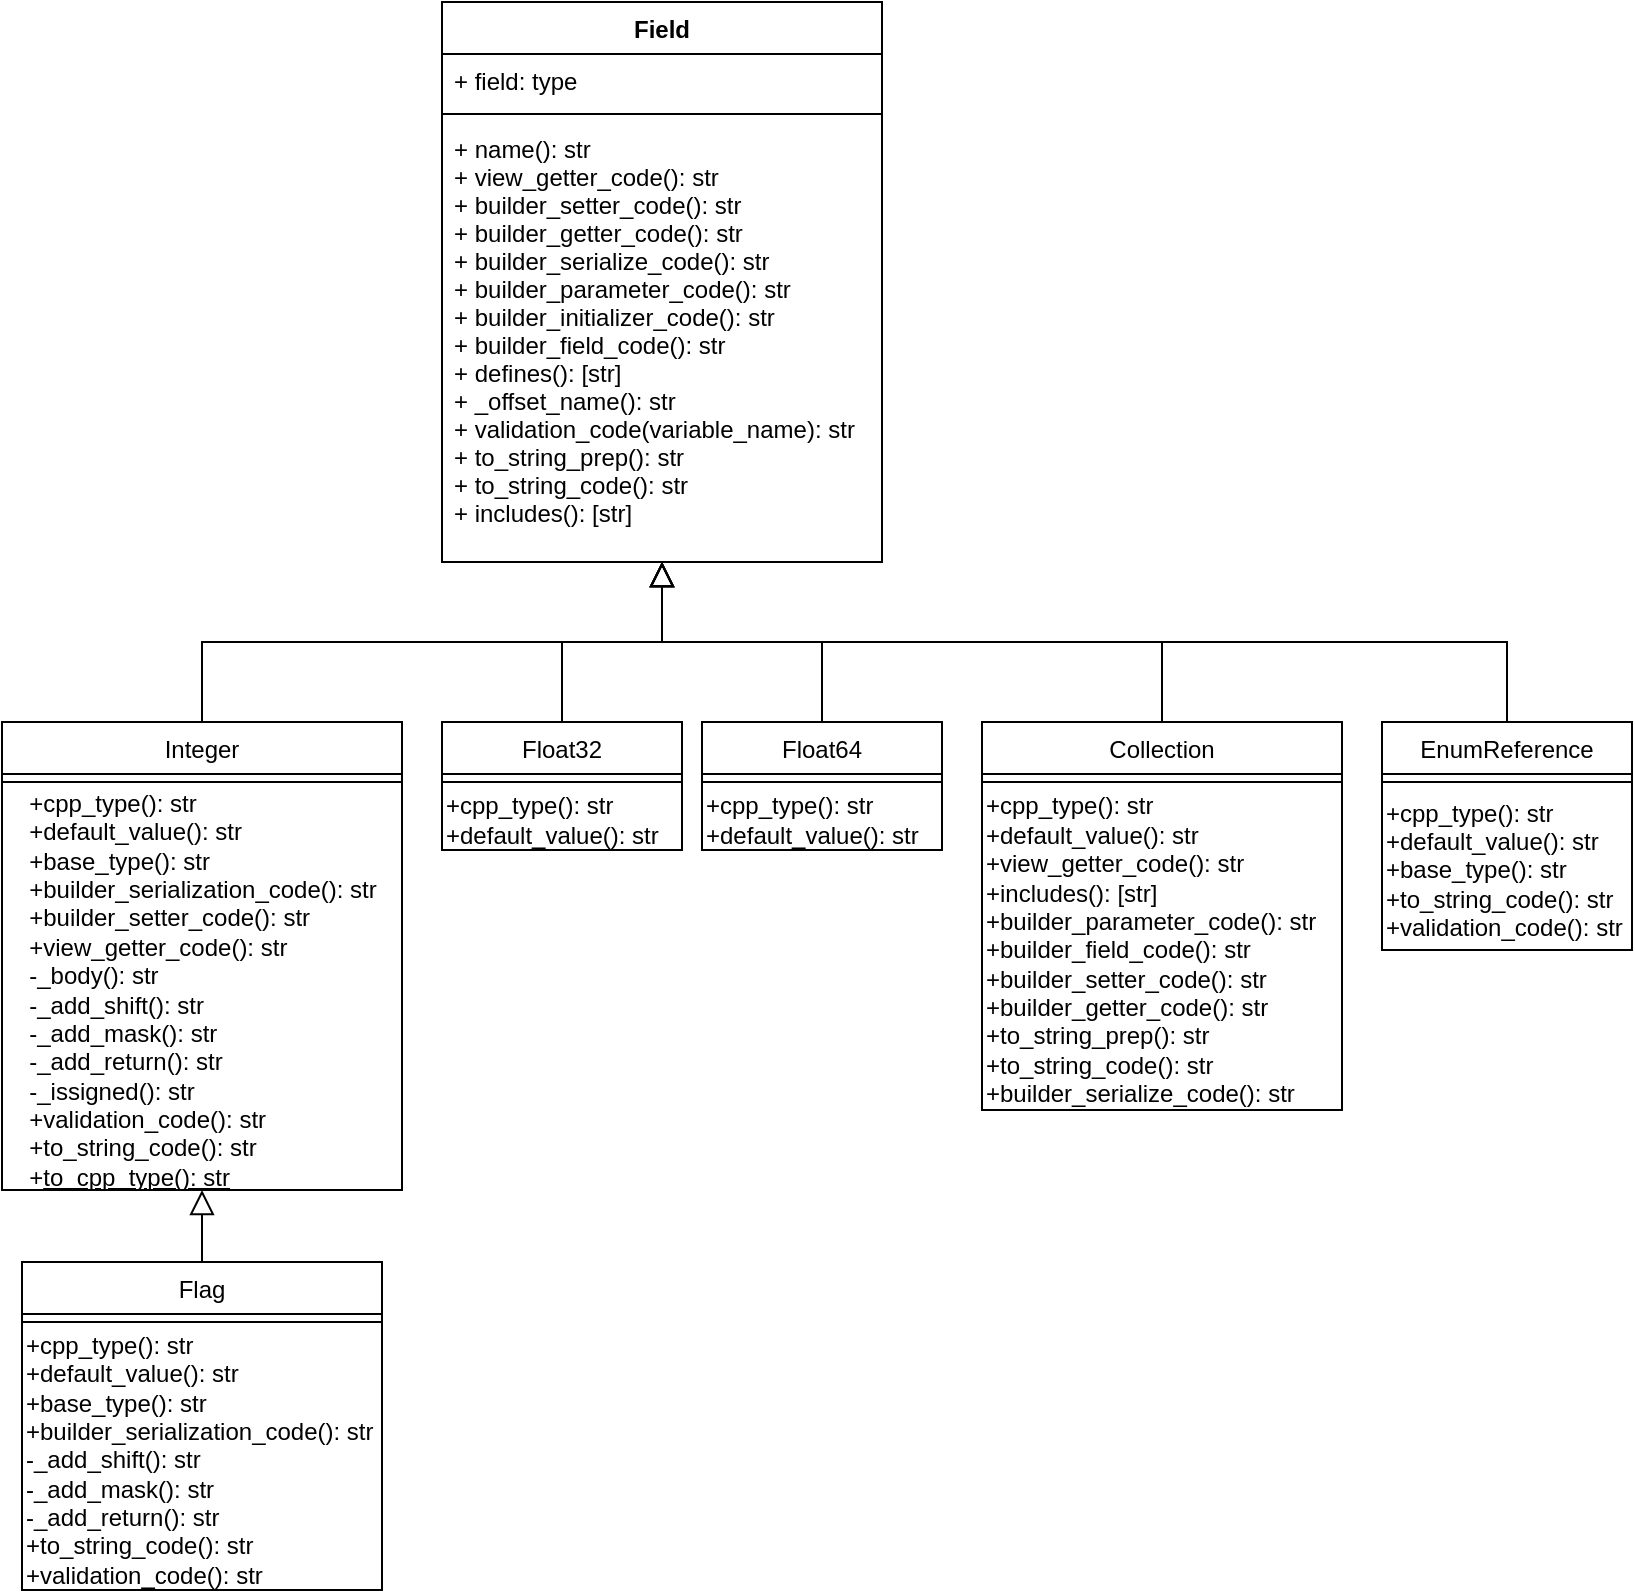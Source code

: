 <mxfile version="14.4.9" type="github">
  <diagram id="C5RBs43oDa-KdzZeNtuy" name="Page-1">
    <mxGraphModel dx="939" dy="566" grid="1" gridSize="10" guides="1" tooltips="1" connect="1" arrows="1" fold="1" page="1" pageScale="1" pageWidth="827" pageHeight="1169" math="0" shadow="0">
      <root>
        <mxCell id="WIyWlLk6GJQsqaUBKTNV-0" />
        <mxCell id="WIyWlLk6GJQsqaUBKTNV-1" parent="WIyWlLk6GJQsqaUBKTNV-0" />
        <mxCell id="zkfFHV4jXpPFQw0GAbJ--6" value="Flag" style="swimlane;fontStyle=0;align=center;verticalAlign=top;childLayout=stackLayout;horizontal=1;startSize=26;horizontalStack=0;resizeParent=1;resizeLast=0;collapsible=1;marginBottom=0;rounded=0;shadow=0;strokeWidth=1;" parent="WIyWlLk6GJQsqaUBKTNV-1" vertex="1">
          <mxGeometry x="20" y="650" width="180" height="164" as="geometry">
            <mxRectangle x="130" y="380" width="160" height="26" as="alternateBounds" />
          </mxGeometry>
        </mxCell>
        <mxCell id="zkfFHV4jXpPFQw0GAbJ--9" value="" style="line;html=1;strokeWidth=1;align=left;verticalAlign=middle;spacingTop=-1;spacingLeft=3;spacingRight=3;rotatable=0;labelPosition=right;points=[];portConstraint=eastwest;" parent="zkfFHV4jXpPFQw0GAbJ--6" vertex="1">
          <mxGeometry y="26" width="180" height="8" as="geometry" />
        </mxCell>
        <mxCell id="P4YoX4A1AHJnhwDKQdfE-18" value="+cpp_type(): str&lt;br&gt;+default_value(): str&lt;br&gt;+base_type(): str&lt;br&gt;+builder_serialization_code(): str&lt;br&gt;-_add_shift(): str&lt;br&gt;-_add_mask(): str&lt;br&gt;-_add_return(): str&lt;br&gt;+to_string_code(): str&lt;br&gt;+validation_code(): str" style="text;html=1;align=left;verticalAlign=middle;resizable=0;points=[];autosize=1;" vertex="1" parent="zkfFHV4jXpPFQw0GAbJ--6">
          <mxGeometry y="34" width="180" height="130" as="geometry" />
        </mxCell>
        <mxCell id="zkfFHV4jXpPFQw0GAbJ--12" value="" style="endArrow=block;endSize=10;endFill=0;shadow=0;strokeWidth=1;rounded=0;edgeStyle=elbowEdgeStyle;elbow=vertical;entryX=0.5;entryY=1;entryDx=0;entryDy=0;" parent="WIyWlLk6GJQsqaUBKTNV-1" source="zkfFHV4jXpPFQw0GAbJ--6" target="P4YoX4A1AHJnhwDKQdfE-5" edge="1">
          <mxGeometry width="160" relative="1" as="geometry">
            <mxPoint x="100" y="363" as="sourcePoint" />
            <mxPoint x="340" y="320" as="targetPoint" />
          </mxGeometry>
        </mxCell>
        <mxCell id="zkfFHV4jXpPFQw0GAbJ--13" value="EnumReference" style="swimlane;fontStyle=0;align=center;verticalAlign=top;childLayout=stackLayout;horizontal=1;startSize=26;horizontalStack=0;resizeParent=1;resizeLast=0;collapsible=1;marginBottom=0;rounded=0;shadow=0;strokeWidth=1;" parent="WIyWlLk6GJQsqaUBKTNV-1" vertex="1">
          <mxGeometry x="700" y="380" width="125" height="114" as="geometry">
            <mxRectangle x="340" y="380" width="170" height="26" as="alternateBounds" />
          </mxGeometry>
        </mxCell>
        <mxCell id="zkfFHV4jXpPFQw0GAbJ--15" value="" style="line;html=1;strokeWidth=1;align=left;verticalAlign=middle;spacingTop=-1;spacingLeft=3;spacingRight=3;rotatable=0;labelPosition=right;points=[];portConstraint=eastwest;" parent="zkfFHV4jXpPFQw0GAbJ--13" vertex="1">
          <mxGeometry y="26" width="125" height="8" as="geometry" />
        </mxCell>
        <mxCell id="P4YoX4A1AHJnhwDKQdfE-14" value="+cpp_type(): str&lt;br&gt;+default_value(): str&lt;br&gt;+base_type(): str&lt;br&gt;+to_string_code(): str&lt;br&gt;+validation_code(): str" style="text;html=1;align=left;verticalAlign=middle;resizable=0;points=[];autosize=1;" vertex="1" parent="zkfFHV4jXpPFQw0GAbJ--13">
          <mxGeometry y="34" width="125" height="80" as="geometry" />
        </mxCell>
        <mxCell id="zkfFHV4jXpPFQw0GAbJ--16" value="" style="endArrow=block;endSize=10;endFill=0;shadow=0;strokeWidth=1;rounded=0;edgeStyle=elbowEdgeStyle;elbow=vertical;entryX=0.5;entryY=1;entryDx=0;entryDy=0;" parent="WIyWlLk6GJQsqaUBKTNV-1" source="zkfFHV4jXpPFQw0GAbJ--13" target="P4YoX4A1AHJnhwDKQdfE-10" edge="1">
          <mxGeometry width="160" relative="1" as="geometry">
            <mxPoint x="110" y="533" as="sourcePoint" />
            <mxPoint x="340" y="320" as="targetPoint" />
          </mxGeometry>
        </mxCell>
        <mxCell id="P4YoX4A1AHJnhwDKQdfE-1" value="Collection" style="swimlane;fontStyle=0;align=center;verticalAlign=top;childLayout=stackLayout;horizontal=1;startSize=26;horizontalStack=0;resizeParent=1;resizeLast=0;collapsible=1;marginBottom=0;rounded=0;shadow=0;strokeWidth=1;" vertex="1" parent="WIyWlLk6GJQsqaUBKTNV-1">
          <mxGeometry x="500" y="380" width="180" height="194" as="geometry">
            <mxRectangle x="340" y="380" width="170" height="26" as="alternateBounds" />
          </mxGeometry>
        </mxCell>
        <mxCell id="P4YoX4A1AHJnhwDKQdfE-2" value="" style="line;html=1;strokeWidth=1;align=left;verticalAlign=middle;spacingTop=-1;spacingLeft=3;spacingRight=3;rotatable=0;labelPosition=right;points=[];portConstraint=eastwest;" vertex="1" parent="P4YoX4A1AHJnhwDKQdfE-1">
          <mxGeometry y="26" width="180" height="8" as="geometry" />
        </mxCell>
        <mxCell id="P4YoX4A1AHJnhwDKQdfE-15" value="+cpp_type(): str&lt;br&gt;+default_value(): str&lt;br&gt;+view_getter_code(): str&lt;br&gt;+includes(): [str]&lt;br&gt;+builder_parameter_code(): str&lt;br&gt;+builder_field_code(): str&lt;br&gt;+builder_setter_code(): str&lt;br&gt;+builder_getter_code(): str&lt;br&gt;+to_string_prep(): str&lt;br&gt;+to_string_code(): str&lt;br&gt;+builder_serialize_code(): str&lt;br&gt;" style="text;html=1;align=left;verticalAlign=middle;resizable=0;points=[];autosize=1;" vertex="1" parent="P4YoX4A1AHJnhwDKQdfE-1">
          <mxGeometry y="34" width="180" height="160" as="geometry" />
        </mxCell>
        <mxCell id="P4YoX4A1AHJnhwDKQdfE-3" value="Float32" style="swimlane;fontStyle=0;align=center;verticalAlign=top;childLayout=stackLayout;horizontal=1;startSize=26;horizontalStack=0;resizeParent=1;resizeLast=0;collapsible=1;marginBottom=0;rounded=0;shadow=0;strokeWidth=1;" vertex="1" parent="WIyWlLk6GJQsqaUBKTNV-1">
          <mxGeometry x="230" y="380" width="120" height="64" as="geometry">
            <mxRectangle x="340" y="380" width="170" height="26" as="alternateBounds" />
          </mxGeometry>
        </mxCell>
        <mxCell id="P4YoX4A1AHJnhwDKQdfE-4" value="" style="line;html=1;strokeWidth=1;align=left;verticalAlign=middle;spacingTop=-1;spacingLeft=3;spacingRight=3;rotatable=0;labelPosition=right;points=[];portConstraint=eastwest;" vertex="1" parent="P4YoX4A1AHJnhwDKQdfE-3">
          <mxGeometry y="26" width="120" height="8" as="geometry" />
        </mxCell>
        <mxCell id="P4YoX4A1AHJnhwDKQdfE-22" value="&lt;span&gt;+cpp_type(): str&lt;/span&gt;&lt;br&gt;&lt;span&gt;+default_value(): str&lt;/span&gt;" style="text;html=1;align=left;verticalAlign=middle;resizable=0;points=[];autosize=1;" vertex="1" parent="P4YoX4A1AHJnhwDKQdfE-3">
          <mxGeometry y="34" width="120" height="30" as="geometry" />
        </mxCell>
        <mxCell id="P4YoX4A1AHJnhwDKQdfE-5" value="Integer" style="swimlane;fontStyle=0;align=center;verticalAlign=top;childLayout=stackLayout;horizontal=1;startSize=26;horizontalStack=0;resizeParent=1;resizeLast=0;collapsible=1;marginBottom=0;rounded=0;shadow=0;strokeWidth=1;" vertex="1" parent="WIyWlLk6GJQsqaUBKTNV-1">
          <mxGeometry x="10" y="380" width="200" height="234" as="geometry">
            <mxRectangle x="340" y="380" width="170" height="26" as="alternateBounds" />
          </mxGeometry>
        </mxCell>
        <mxCell id="P4YoX4A1AHJnhwDKQdfE-6" value="" style="line;html=1;strokeWidth=1;align=left;verticalAlign=middle;spacingTop=-1;spacingLeft=3;spacingRight=3;rotatable=0;labelPosition=right;points=[];portConstraint=eastwest;" vertex="1" parent="P4YoX4A1AHJnhwDKQdfE-5">
          <mxGeometry y="26" width="200" height="8" as="geometry" />
        </mxCell>
        <mxCell id="P4YoX4A1AHJnhwDKQdfE-24" value="&lt;div style=&quot;text-align: left&quot;&gt;+cpp_type(): str&lt;/div&gt;&lt;div style=&quot;text-align: left&quot;&gt;+default_value(): str&lt;/div&gt;&lt;div style=&quot;text-align: left&quot;&gt;+base_type(): str&lt;/div&gt;&lt;div style=&quot;text-align: left&quot;&gt;+builder_serialization_code(): str&lt;/div&gt;&lt;div style=&quot;text-align: left&quot;&gt;+builder_setter_code(): str&lt;/div&gt;&lt;div style=&quot;text-align: left&quot;&gt;+view_getter_code(): str&lt;/div&gt;&lt;div style=&quot;text-align: left&quot;&gt;-_body(): str&lt;/div&gt;&lt;div style=&quot;text-align: left&quot;&gt;-_add_shift(): str&lt;/div&gt;&lt;div style=&quot;text-align: left&quot;&gt;-_add_mask(): str&lt;/div&gt;&lt;div style=&quot;text-align: left&quot;&gt;-_add_return(): str&lt;/div&gt;&lt;div style=&quot;text-align: left&quot;&gt;-_issigned(): str&lt;/div&gt;&lt;div style=&quot;text-align: left&quot;&gt;+validation_code(): str&lt;/div&gt;&lt;div style=&quot;text-align: left&quot;&gt;+to_string_code(): str&lt;/div&gt;&lt;div style=&quot;text-align: left&quot;&gt;+&lt;u&gt;to_cpp_type(): str&lt;/u&gt;&lt;/div&gt;" style="text;html=1;align=center;verticalAlign=middle;resizable=0;points=[];autosize=1;" vertex="1" parent="P4YoX4A1AHJnhwDKQdfE-5">
          <mxGeometry y="34" width="200" height="200" as="geometry" />
        </mxCell>
        <mxCell id="P4YoX4A1AHJnhwDKQdfE-7" value="" style="endArrow=block;endSize=10;endFill=0;shadow=0;strokeWidth=1;rounded=0;edgeStyle=elbowEdgeStyle;elbow=vertical;exitX=0.5;exitY=0;exitDx=0;exitDy=0;entryX=0.5;entryY=1;entryDx=0;entryDy=0;" edge="1" parent="WIyWlLk6GJQsqaUBKTNV-1" source="P4YoX4A1AHJnhwDKQdfE-1" target="P4YoX4A1AHJnhwDKQdfE-10">
          <mxGeometry width="160" relative="1" as="geometry">
            <mxPoint x="320" y="530" as="sourcePoint" />
            <mxPoint x="340" y="320" as="targetPoint" />
          </mxGeometry>
        </mxCell>
        <mxCell id="P4YoX4A1AHJnhwDKQdfE-8" value="" style="endArrow=block;endSize=10;endFill=0;shadow=0;strokeWidth=1;rounded=0;edgeStyle=elbowEdgeStyle;elbow=vertical;exitX=0.5;exitY=0;exitDx=0;exitDy=0;entryX=0.5;entryY=1;entryDx=0;entryDy=0;" edge="1" parent="WIyWlLk6GJQsqaUBKTNV-1" source="P4YoX4A1AHJnhwDKQdfE-5" target="P4YoX4A1AHJnhwDKQdfE-10">
          <mxGeometry width="160" relative="1" as="geometry">
            <mxPoint x="330" y="540" as="sourcePoint" />
            <mxPoint x="590" y="320" as="targetPoint" />
          </mxGeometry>
        </mxCell>
        <mxCell id="P4YoX4A1AHJnhwDKQdfE-9" value="" style="endArrow=block;endSize=10;endFill=0;shadow=0;strokeWidth=1;rounded=0;edgeStyle=elbowEdgeStyle;elbow=vertical;exitX=0.5;exitY=0;exitDx=0;exitDy=0;" edge="1" parent="WIyWlLk6GJQsqaUBKTNV-1" source="P4YoX4A1AHJnhwDKQdfE-3" target="P4YoX4A1AHJnhwDKQdfE-13">
          <mxGeometry width="160" relative="1" as="geometry">
            <mxPoint x="340" y="550" as="sourcePoint" />
            <mxPoint x="380" y="320" as="targetPoint" />
          </mxGeometry>
        </mxCell>
        <mxCell id="P4YoX4A1AHJnhwDKQdfE-10" value="Field" style="swimlane;fontStyle=1;align=center;verticalAlign=top;childLayout=stackLayout;horizontal=1;startSize=26;horizontalStack=0;resizeParent=1;resizeParentMax=0;resizeLast=0;collapsible=1;marginBottom=0;" vertex="1" parent="WIyWlLk6GJQsqaUBKTNV-1">
          <mxGeometry x="230" y="20" width="220" height="280" as="geometry">
            <mxRectangle x="450" y="20" width="60" height="26" as="alternateBounds" />
          </mxGeometry>
        </mxCell>
        <mxCell id="P4YoX4A1AHJnhwDKQdfE-11" value="+ field: type" style="text;strokeColor=none;fillColor=none;align=left;verticalAlign=top;spacingLeft=4;spacingRight=4;overflow=hidden;rotatable=0;points=[[0,0.5],[1,0.5]];portConstraint=eastwest;" vertex="1" parent="P4YoX4A1AHJnhwDKQdfE-10">
          <mxGeometry y="26" width="220" height="26" as="geometry" />
        </mxCell>
        <mxCell id="P4YoX4A1AHJnhwDKQdfE-12" value="" style="line;strokeWidth=1;fillColor=none;align=left;verticalAlign=middle;spacingTop=-1;spacingLeft=3;spacingRight=3;rotatable=0;labelPosition=right;points=[];portConstraint=eastwest;" vertex="1" parent="P4YoX4A1AHJnhwDKQdfE-10">
          <mxGeometry y="52" width="220" height="8" as="geometry" />
        </mxCell>
        <mxCell id="P4YoX4A1AHJnhwDKQdfE-13" value="+ name(): str&#xa;+ view_getter_code(): str&#xa;+ builder_setter_code(): str&#xa;+ builder_getter_code(): str&#xa;+ builder_serialize_code(): str&#xa;+ builder_parameter_code(): str&#xa;+ builder_initializer_code(): str&#xa;+ builder_field_code(): str&#xa;+ defines(): [str]&#xa;+ _offset_name(): str&#xa;+ validation_code(variable_name): str&#xa;+ to_string_prep(): str&#xa;+ to_string_code(): str&#xa;+ includes(): [str]" style="text;strokeColor=none;fillColor=none;align=left;verticalAlign=top;spacingLeft=4;spacingRight=4;overflow=hidden;rotatable=0;points=[[0,0.5],[1,0.5]];portConstraint=eastwest;" vertex="1" parent="P4YoX4A1AHJnhwDKQdfE-10">
          <mxGeometry y="60" width="220" height="220" as="geometry" />
        </mxCell>
        <mxCell id="P4YoX4A1AHJnhwDKQdfE-19" value="Float64" style="swimlane;fontStyle=0;align=center;verticalAlign=top;childLayout=stackLayout;horizontal=1;startSize=26;horizontalStack=0;resizeParent=1;resizeLast=0;collapsible=1;marginBottom=0;rounded=0;shadow=0;strokeWidth=1;" vertex="1" parent="WIyWlLk6GJQsqaUBKTNV-1">
          <mxGeometry x="360" y="380" width="120" height="64" as="geometry">
            <mxRectangle x="340" y="380" width="170" height="26" as="alternateBounds" />
          </mxGeometry>
        </mxCell>
        <mxCell id="P4YoX4A1AHJnhwDKQdfE-20" value="" style="line;html=1;strokeWidth=1;align=left;verticalAlign=middle;spacingTop=-1;spacingLeft=3;spacingRight=3;rotatable=0;labelPosition=right;points=[];portConstraint=eastwest;" vertex="1" parent="P4YoX4A1AHJnhwDKQdfE-19">
          <mxGeometry y="26" width="120" height="8" as="geometry" />
        </mxCell>
        <mxCell id="P4YoX4A1AHJnhwDKQdfE-23" value="&lt;span&gt;+cpp_type(): str&lt;/span&gt;&lt;br&gt;&lt;div&gt;&lt;div&gt;+default_value(): str&lt;/div&gt;&lt;/div&gt;" style="text;html=1;align=left;verticalAlign=middle;resizable=0;points=[];autosize=1;" vertex="1" parent="P4YoX4A1AHJnhwDKQdfE-19">
          <mxGeometry y="34" width="120" height="30" as="geometry" />
        </mxCell>
        <mxCell id="P4YoX4A1AHJnhwDKQdfE-21" value="" style="endArrow=block;endSize=10;endFill=0;shadow=0;strokeWidth=1;rounded=0;edgeStyle=elbowEdgeStyle;elbow=vertical;exitX=0.5;exitY=0;exitDx=0;exitDy=0;entryX=0.5;entryY=1;entryDx=0;entryDy=0;entryPerimeter=0;" edge="1" parent="WIyWlLk6GJQsqaUBKTNV-1" source="P4YoX4A1AHJnhwDKQdfE-19" target="P4YoX4A1AHJnhwDKQdfE-13">
          <mxGeometry width="160" relative="1" as="geometry">
            <mxPoint x="270" y="390" as="sourcePoint" />
            <mxPoint x="370" y="320" as="targetPoint" />
          </mxGeometry>
        </mxCell>
      </root>
    </mxGraphModel>
  </diagram>
</mxfile>
